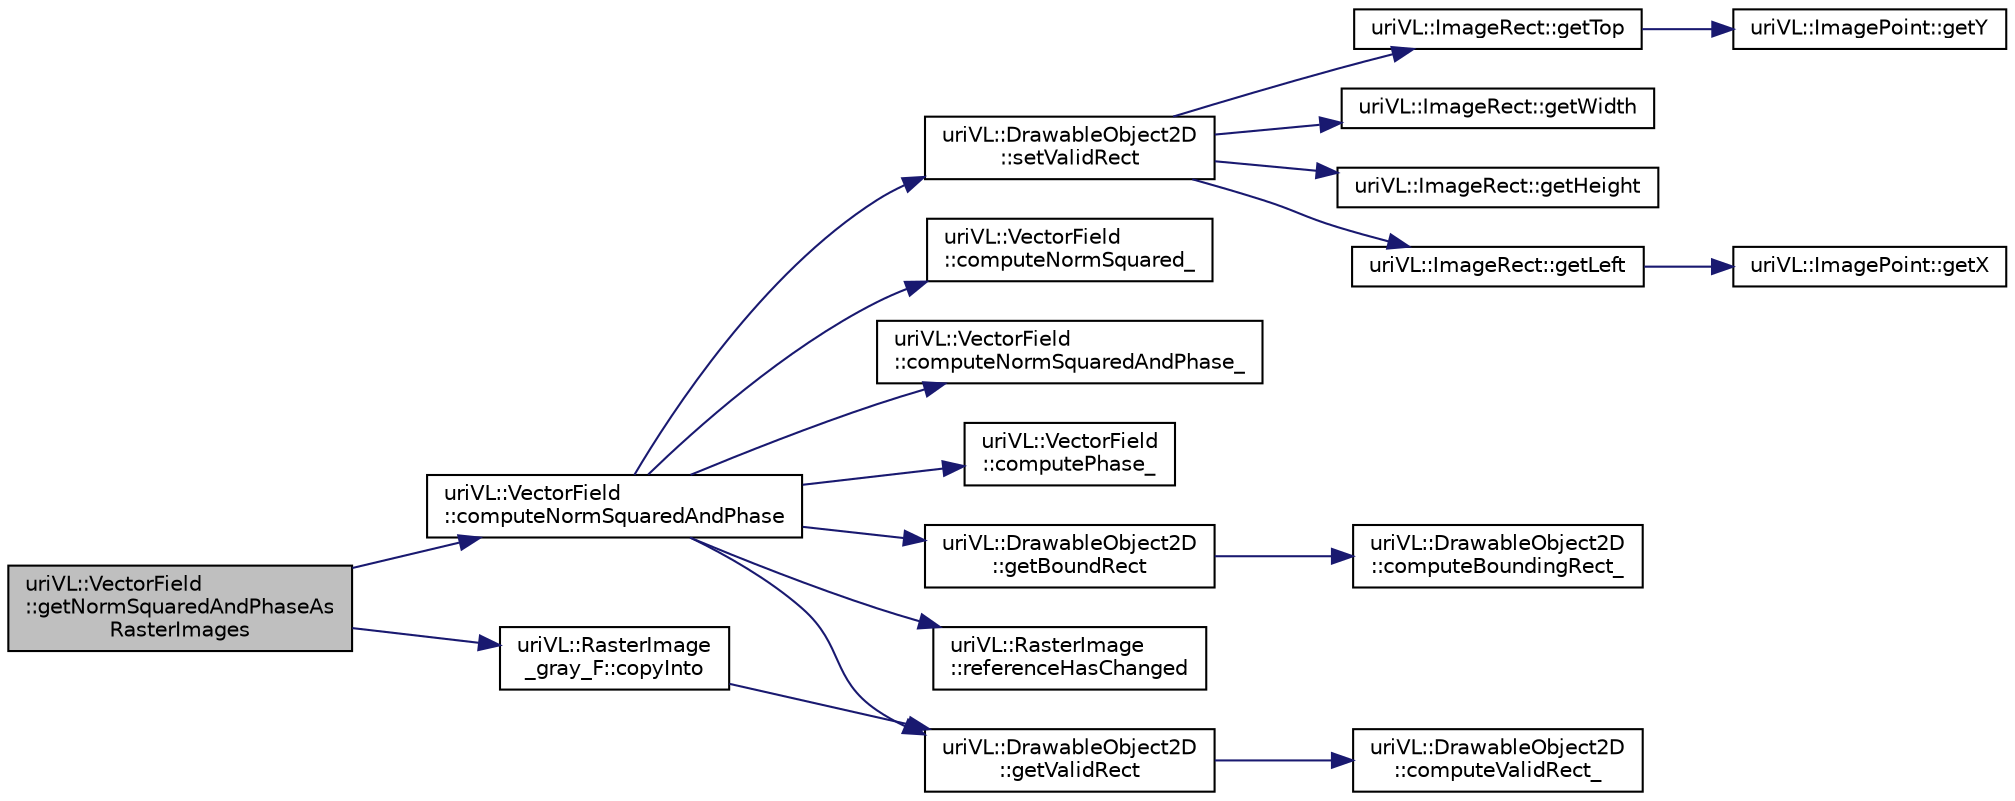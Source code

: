 digraph "uriVL::VectorField::getNormSquaredAndPhaseAsRasterImages"
{
  edge [fontname="Helvetica",fontsize="10",labelfontname="Helvetica",labelfontsize="10"];
  node [fontname="Helvetica",fontsize="10",shape=record];
  rankdir="LR";
  Node1 [label="uriVL::VectorField\l::getNormSquaredAndPhaseAs\lRasterImages",height=0.2,width=0.4,color="black", fillcolor="grey75", style="filled", fontcolor="black"];
  Node1 -> Node2 [color="midnightblue",fontsize="10",style="solid",fontname="Helvetica"];
  Node2 [label="uriVL::VectorField\l::computeNormSquaredAndPhase",height=0.2,width=0.4,color="black", fillcolor="white", style="filled",URL="$classuriVL_1_1VectorField.html#a5c3e8394ca1481b727bc4349392a7955",tooltip="Computes vector field&#39;s norm squared and phase as gray-level raster images and stores them as instanc..."];
  Node2 -> Node3 [color="midnightblue",fontsize="10",style="solid",fontname="Helvetica"];
  Node3 [label="uriVL::VectorField\l::computeNormSquared_",height=0.2,width=0.4,color="black", fillcolor="white", style="filled",URL="$classuriVL_1_1VectorField.html#a9cc601f74eae62c7cec97f123e0af867",tooltip="Returns the vector field&#39;s squared norm as a gray-level raster image and stores it as an instance var..."];
  Node2 -> Node4 [color="midnightblue",fontsize="10",style="solid",fontname="Helvetica"];
  Node4 [label="uriVL::VectorField\l::computeNormSquaredAndPhase_",height=0.2,width=0.4,color="black", fillcolor="white", style="filled",URL="$classuriVL_1_1VectorField.html#a5fa31e7be0f61cef67aa0b68776474a2",tooltip="Computes vector field&#39;s norm squared and phase as gray-level raster images and stores them as instanc..."];
  Node2 -> Node5 [color="midnightblue",fontsize="10",style="solid",fontname="Helvetica"];
  Node5 [label="uriVL::VectorField\l::computePhase_",height=0.2,width=0.4,color="black", fillcolor="white", style="filled",URL="$classuriVL_1_1VectorField.html#a2399b1758f8815da38450afee2e427fb",tooltip="Computes vector field&#39;s phase as gray-level raster image and stores it as an instance variable..."];
  Node2 -> Node6 [color="midnightblue",fontsize="10",style="solid",fontname="Helvetica"];
  Node6 [label="uriVL::DrawableObject2D\l::getBoundRect",height=0.2,width=0.4,color="black", fillcolor="white", style="filled",URL="$classuriVL_1_1DrawableObject2D.html#a1d910add62acd9ad51986f3502a721de",tooltip="Returns the object&#39;s bounding rectangle. "];
  Node6 -> Node7 [color="midnightblue",fontsize="10",style="solid",fontname="Helvetica"];
  Node7 [label="uriVL::DrawableObject2D\l::computeBoundingRect_",height=0.2,width=0.4,color="black", fillcolor="white", style="filled",URL="$classuriVL_1_1DrawableObject2D.html#a569f0abdc2b5f708543cee537b9809ff",tooltip="Calculates the object&#39;s bounding rect. "];
  Node2 -> Node8 [color="midnightblue",fontsize="10",style="solid",fontname="Helvetica"];
  Node8 [label="uriVL::DrawableObject2D\l::getValidRect",height=0.2,width=0.4,color="black", fillcolor="white", style="filled",URL="$classuriVL_1_1DrawableObject2D.html#ad654c2c5da02b3b20298c3eef4153874",tooltip="Returns the object&#39;s valid data rectangle. "];
  Node8 -> Node9 [color="midnightblue",fontsize="10",style="solid",fontname="Helvetica"];
  Node9 [label="uriVL::DrawableObject2D\l::computeValidRect_",height=0.2,width=0.4,color="black", fillcolor="white", style="filled",URL="$classuriVL_1_1DrawableObject2D.html#a9eb135fd212d80a8fbc3caa7e242d9dd",tooltip="Calculates the object&#39;s valid box. "];
  Node2 -> Node10 [color="midnightblue",fontsize="10",style="solid",fontname="Helvetica"];
  Node10 [label="uriVL::RasterImage\l::referenceHasChanged",height=0.2,width=0.4,color="black", fillcolor="white", style="filled",URL="$classuriVL_1_1RasterImage.html#a8d10dedd31a0e59925bdf31a37d03097",tooltip="Indicates whether or not the reference raster for this image has been modified. "];
  Node2 -> Node11 [color="midnightblue",fontsize="10",style="solid",fontname="Helvetica"];
  Node11 [label="uriVL::DrawableObject2D\l::setValidRect",height=0.2,width=0.4,color="black", fillcolor="white", style="filled",URL="$classuriVL_1_1DrawableObject2D.html#ac59493b368737b7b52eae441ecdbc95b",tooltip="Sets a new valid data rectangle for the drawable object. "];
  Node11 -> Node12 [color="midnightblue",fontsize="10",style="solid",fontname="Helvetica"];
  Node12 [label="uriVL::ImageRect::getHeight",height=0.2,width=0.4,color="black", fillcolor="white", style="filled",URL="$classuriVL_1_1ImageRect.html#aa757d85ab5d5230bc0ca53f5960e14f3",tooltip="Returns the height of the rectangle. "];
  Node11 -> Node13 [color="midnightblue",fontsize="10",style="solid",fontname="Helvetica"];
  Node13 [label="uriVL::ImageRect::getLeft",height=0.2,width=0.4,color="black", fillcolor="white", style="filled",URL="$classuriVL_1_1ImageRect.html#a38bd531df6bd6c4892bca1a690feda13",tooltip="Returns the minimum x coordinate of the rectangle. "];
  Node13 -> Node14 [color="midnightblue",fontsize="10",style="solid",fontname="Helvetica"];
  Node14 [label="uriVL::ImagePoint::getX",height=0.2,width=0.4,color="black", fillcolor="white", style="filled",URL="$classuriVL_1_1ImagePoint.html#a4845eb34e164c8dffd9b366cf61f3f5b",tooltip="Returns the point&#39;s x coordinate. "];
  Node11 -> Node15 [color="midnightblue",fontsize="10",style="solid",fontname="Helvetica"];
  Node15 [label="uriVL::ImageRect::getTop",height=0.2,width=0.4,color="black", fillcolor="white", style="filled",URL="$classuriVL_1_1ImageRect.html#a2715b0a7b291354fd839a95ece0e0aba",tooltip="Returns the minimum y coordinate of the rectangle. "];
  Node15 -> Node16 [color="midnightblue",fontsize="10",style="solid",fontname="Helvetica"];
  Node16 [label="uriVL::ImagePoint::getY",height=0.2,width=0.4,color="black", fillcolor="white", style="filled",URL="$classuriVL_1_1ImagePoint.html#a4edda1ad5b1f3b39db3ac200dfddf016",tooltip="Returns the point&#39;s y coordinate. "];
  Node11 -> Node17 [color="midnightblue",fontsize="10",style="solid",fontname="Helvetica"];
  Node17 [label="uriVL::ImageRect::getWidth",height=0.2,width=0.4,color="black", fillcolor="white", style="filled",URL="$classuriVL_1_1ImageRect.html#a1081dc6f638b33ebf30d0a43d51289ef",tooltip="Returns the width of the rectangle. "];
  Node1 -> Node18 [color="midnightblue",fontsize="10",style="solid",fontname="Helvetica"];
  Node18 [label="uriVL::RasterImage\l_gray_F::copyInto",height=0.2,width=0.4,color="black", fillcolor="white", style="filled",URL="$classuriVL_1_1RasterImage__gray__F.html#a0440143aa93dd17f716ee5696b1bcce4",tooltip="Copies this image into the one received as parameter. "];
  Node18 -> Node8 [color="midnightblue",fontsize="10",style="solid",fontname="Helvetica"];
}
